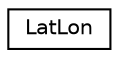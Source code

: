 digraph "Graphical Class Hierarchy"
{
 // LATEX_PDF_SIZE
  edge [fontname="Helvetica",fontsize="10",labelfontname="Helvetica",labelfontsize="10"];
  node [fontname="Helvetica",fontsize="10",shape=record];
  rankdir="LR";
  Node0 [label="LatLon",height=0.2,width=0.4,color="black", fillcolor="white", style="filled",URL="$struct_lat_lon.html",tooltip=" "];
}
